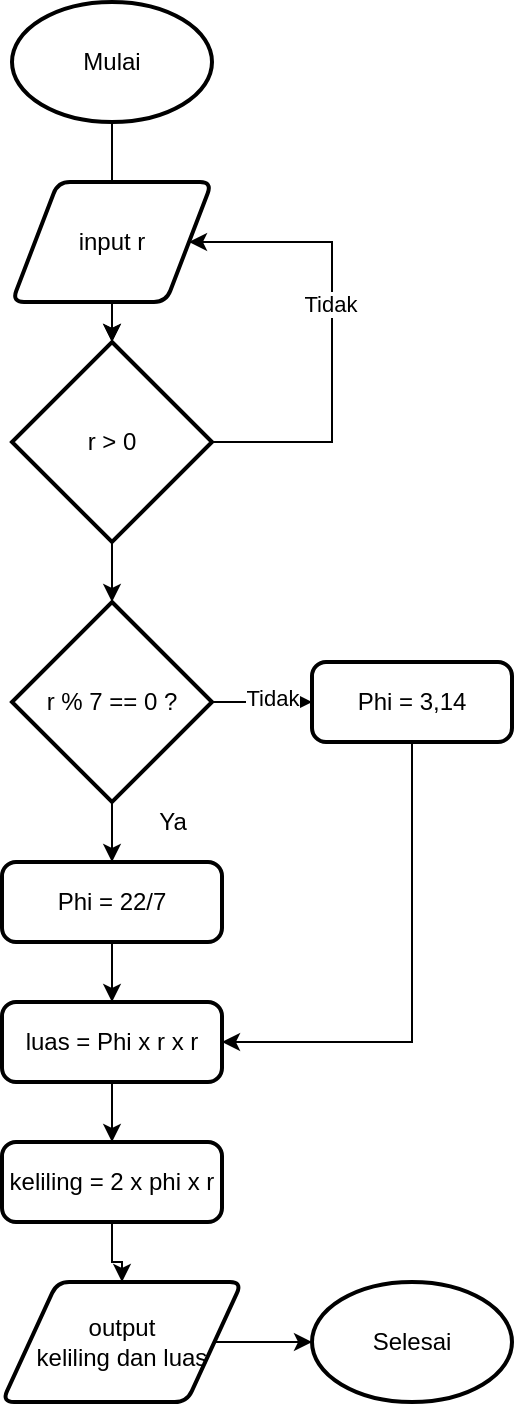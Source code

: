 <mxfile version="16.2.4" type="google"><diagram id="Z3lyxVqXx0ovdh9PM_rl" name="Page-1"><mxGraphModel dx="1038" dy="571" grid="1" gridSize="10" guides="1" tooltips="1" connect="1" arrows="1" fold="1" page="1" pageScale="1" pageWidth="827" pageHeight="1169" math="0" shadow="0"><root><mxCell id="0"/><mxCell id="1" parent="0"/><mxCell id="DNBQbiZ9dW-Ft34ATL4D-1" value="Selesai" style="strokeWidth=2;html=1;shape=mxgraph.flowchart.start_1;whiteSpace=wrap;" vertex="1" parent="1"><mxGeometry x="220" y="670" width="100" height="60" as="geometry"/></mxCell><mxCell id="DNBQbiZ9dW-Ft34ATL4D-7" value="" style="edgeStyle=orthogonalEdgeStyle;rounded=0;orthogonalLoop=1;jettySize=auto;html=1;" edge="1" parent="1" source="DNBQbiZ9dW-Ft34ATL4D-2" target="DNBQbiZ9dW-Ft34ATL4D-4"><mxGeometry relative="1" as="geometry"/></mxCell><mxCell id="DNBQbiZ9dW-Ft34ATL4D-2" value="Mulai" style="strokeWidth=2;html=1;shape=mxgraph.flowchart.start_1;whiteSpace=wrap;" vertex="1" parent="1"><mxGeometry x="70" y="30" width="100" height="60" as="geometry"/></mxCell><mxCell id="DNBQbiZ9dW-Ft34ATL4D-6" value="" style="edgeStyle=orthogonalEdgeStyle;rounded=0;orthogonalLoop=1;jettySize=auto;html=1;" edge="1" parent="1" source="DNBQbiZ9dW-Ft34ATL4D-3" target="DNBQbiZ9dW-Ft34ATL4D-4"><mxGeometry relative="1" as="geometry"/></mxCell><mxCell id="DNBQbiZ9dW-Ft34ATL4D-3" value="input r" style="shape=parallelogram;html=1;strokeWidth=2;perimeter=parallelogramPerimeter;whiteSpace=wrap;rounded=1;arcSize=12;size=0.23;" vertex="1" parent="1"><mxGeometry x="70" y="120" width="100" height="60" as="geometry"/></mxCell><mxCell id="DNBQbiZ9dW-Ft34ATL4D-5" style="edgeStyle=orthogonalEdgeStyle;rounded=0;orthogonalLoop=1;jettySize=auto;html=1;entryX=1;entryY=0.5;entryDx=0;entryDy=0;" edge="1" parent="1" source="DNBQbiZ9dW-Ft34ATL4D-4" target="DNBQbiZ9dW-Ft34ATL4D-3"><mxGeometry relative="1" as="geometry"><mxPoint x="180" y="160" as="targetPoint"/><Array as="points"><mxPoint x="230" y="250"/><mxPoint x="230" y="150"/></Array></mxGeometry></mxCell><mxCell id="DNBQbiZ9dW-Ft34ATL4D-8" value="Tidak" style="edgeLabel;html=1;align=center;verticalAlign=middle;resizable=0;points=[];" vertex="1" connectable="0" parent="DNBQbiZ9dW-Ft34ATL4D-5"><mxGeometry x="0.118" y="1" relative="1" as="geometry"><mxPoint as="offset"/></mxGeometry></mxCell><mxCell id="DNBQbiZ9dW-Ft34ATL4D-11" value="" style="edgeStyle=orthogonalEdgeStyle;rounded=0;orthogonalLoop=1;jettySize=auto;html=1;" edge="1" parent="1" source="DNBQbiZ9dW-Ft34ATL4D-4" target="DNBQbiZ9dW-Ft34ATL4D-10"><mxGeometry relative="1" as="geometry"/></mxCell><mxCell id="DNBQbiZ9dW-Ft34ATL4D-4" value="r &amp;gt; 0" style="strokeWidth=2;html=1;shape=mxgraph.flowchart.decision;whiteSpace=wrap;" vertex="1" parent="1"><mxGeometry x="70" y="200" width="100" height="100" as="geometry"/></mxCell><mxCell id="DNBQbiZ9dW-Ft34ATL4D-14" value="" style="edgeStyle=orthogonalEdgeStyle;rounded=0;orthogonalLoop=1;jettySize=auto;html=1;" edge="1" parent="1" source="DNBQbiZ9dW-Ft34ATL4D-10" target="DNBQbiZ9dW-Ft34ATL4D-13"><mxGeometry relative="1" as="geometry"/></mxCell><mxCell id="DNBQbiZ9dW-Ft34ATL4D-15" value="" style="edgeStyle=orthogonalEdgeStyle;rounded=0;orthogonalLoop=1;jettySize=auto;html=1;" edge="1" parent="1" source="DNBQbiZ9dW-Ft34ATL4D-10" target="DNBQbiZ9dW-Ft34ATL4D-12"><mxGeometry relative="1" as="geometry"/></mxCell><mxCell id="DNBQbiZ9dW-Ft34ATL4D-23" value="Tidak" style="edgeLabel;html=1;align=center;verticalAlign=middle;resizable=0;points=[];" vertex="1" connectable="0" parent="DNBQbiZ9dW-Ft34ATL4D-15"><mxGeometry x="0.196" y="2" relative="1" as="geometry"><mxPoint as="offset"/></mxGeometry></mxCell><mxCell id="DNBQbiZ9dW-Ft34ATL4D-10" value="r % 7 == 0 ?" style="strokeWidth=2;html=1;shape=mxgraph.flowchart.decision;whiteSpace=wrap;" vertex="1" parent="1"><mxGeometry x="70" y="330" width="100" height="100" as="geometry"/></mxCell><mxCell id="DNBQbiZ9dW-Ft34ATL4D-22" style="edgeStyle=orthogonalEdgeStyle;rounded=0;orthogonalLoop=1;jettySize=auto;html=1;entryX=1;entryY=0.5;entryDx=0;entryDy=0;" edge="1" parent="1" source="DNBQbiZ9dW-Ft34ATL4D-12" target="DNBQbiZ9dW-Ft34ATL4D-16"><mxGeometry relative="1" as="geometry"><mxPoint x="260" y="560" as="targetPoint"/><Array as="points"><mxPoint x="270" y="550"/></Array></mxGeometry></mxCell><mxCell id="DNBQbiZ9dW-Ft34ATL4D-12" value="Phi = 3,14" style="rounded=1;whiteSpace=wrap;html=1;absoluteArcSize=1;arcSize=14;strokeWidth=2;" vertex="1" parent="1"><mxGeometry x="220" y="360" width="100" height="40" as="geometry"/></mxCell><mxCell id="DNBQbiZ9dW-Ft34ATL4D-20" value="" style="edgeStyle=orthogonalEdgeStyle;rounded=0;orthogonalLoop=1;jettySize=auto;html=1;" edge="1" parent="1" source="DNBQbiZ9dW-Ft34ATL4D-13" target="DNBQbiZ9dW-Ft34ATL4D-16"><mxGeometry relative="1" as="geometry"/></mxCell><mxCell id="DNBQbiZ9dW-Ft34ATL4D-13" value="Phi = 22/7" style="rounded=1;whiteSpace=wrap;html=1;absoluteArcSize=1;arcSize=14;strokeWidth=2;" vertex="1" parent="1"><mxGeometry x="65" y="460" width="110" height="40" as="geometry"/></mxCell><mxCell id="DNBQbiZ9dW-Ft34ATL4D-21" value="" style="edgeStyle=orthogonalEdgeStyle;rounded=0;orthogonalLoop=1;jettySize=auto;html=1;" edge="1" parent="1" source="DNBQbiZ9dW-Ft34ATL4D-16" target="DNBQbiZ9dW-Ft34ATL4D-17"><mxGeometry relative="1" as="geometry"/></mxCell><mxCell id="DNBQbiZ9dW-Ft34ATL4D-16" value="luas = Phi x r x r" style="rounded=1;whiteSpace=wrap;html=1;absoluteArcSize=1;arcSize=14;strokeWidth=2;" vertex="1" parent="1"><mxGeometry x="65" y="530" width="110" height="40" as="geometry"/></mxCell><mxCell id="DNBQbiZ9dW-Ft34ATL4D-26" value="" style="edgeStyle=orthogonalEdgeStyle;rounded=0;orthogonalLoop=1;jettySize=auto;html=1;" edge="1" parent="1" source="DNBQbiZ9dW-Ft34ATL4D-17" target="DNBQbiZ9dW-Ft34ATL4D-25"><mxGeometry relative="1" as="geometry"/></mxCell><mxCell id="DNBQbiZ9dW-Ft34ATL4D-17" value="keliling = 2 x phi x r" style="rounded=1;whiteSpace=wrap;html=1;absoluteArcSize=1;arcSize=14;strokeWidth=2;" vertex="1" parent="1"><mxGeometry x="65" y="600" width="110" height="40" as="geometry"/></mxCell><mxCell id="DNBQbiZ9dW-Ft34ATL4D-24" value="Ya" style="text;html=1;align=center;verticalAlign=middle;resizable=0;points=[];autosize=1;strokeColor=none;fillColor=none;" vertex="1" parent="1"><mxGeometry x="135" y="430" width="30" height="20" as="geometry"/></mxCell><mxCell id="DNBQbiZ9dW-Ft34ATL4D-27" value="" style="edgeStyle=orthogonalEdgeStyle;rounded=0;orthogonalLoop=1;jettySize=auto;html=1;" edge="1" parent="1" source="DNBQbiZ9dW-Ft34ATL4D-25" target="DNBQbiZ9dW-Ft34ATL4D-1"><mxGeometry relative="1" as="geometry"/></mxCell><mxCell id="DNBQbiZ9dW-Ft34ATL4D-25" value="output&lt;br&gt;keliling dan luas" style="shape=parallelogram;html=1;strokeWidth=2;perimeter=parallelogramPerimeter;whiteSpace=wrap;rounded=1;arcSize=12;size=0.23;" vertex="1" parent="1"><mxGeometry x="65" y="670" width="120" height="60" as="geometry"/></mxCell></root></mxGraphModel></diagram></mxfile>